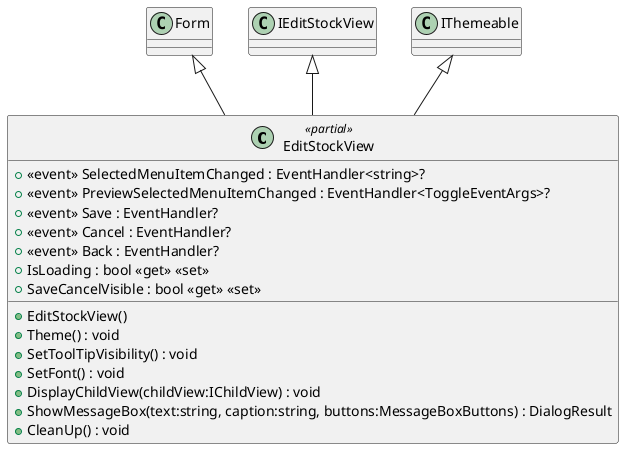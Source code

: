 @startuml
class EditStockView <<partial>> {
    +  <<event>> SelectedMenuItemChanged : EventHandler<string>? 
    +  <<event>> PreviewSelectedMenuItemChanged : EventHandler<ToggleEventArgs>? 
    +  <<event>> Save : EventHandler? 
    +  <<event>> Cancel : EventHandler? 
    +  <<event>> Back : EventHandler? 
    + EditStockView()
    + Theme() : void
    + SetToolTipVisibility() : void
    + SetFont() : void
    + DisplayChildView(childView:IChildView) : void
    + IsLoading : bool <<get>> <<set>>
    + SaveCancelVisible : bool <<get>> <<set>>
    + ShowMessageBox(text:string, caption:string, buttons:MessageBoxButtons) : DialogResult
    + CleanUp() : void
}
Form <|-- EditStockView
IEditStockView <|-- EditStockView
IThemeable <|-- EditStockView
@enduml
